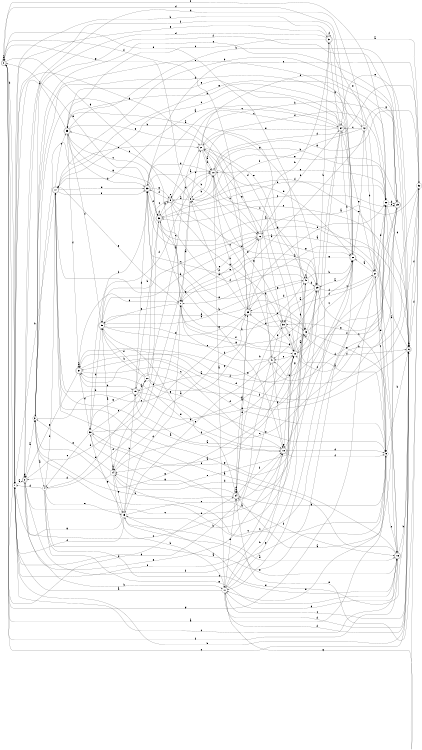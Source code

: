 digraph n35_4 {
__start0 [label="" shape="none"];

rankdir=LR;
size="8,5";

s0 [style="rounded,filled", color="black", fillcolor="white" shape="doublecircle", label="0"];
s1 [style="filled", color="black", fillcolor="white" shape="circle", label="1"];
s2 [style="rounded,filled", color="black", fillcolor="white" shape="doublecircle", label="2"];
s3 [style="filled", color="black", fillcolor="white" shape="circle", label="3"];
s4 [style="filled", color="black", fillcolor="white" shape="circle", label="4"];
s5 [style="filled", color="black", fillcolor="white" shape="circle", label="5"];
s6 [style="rounded,filled", color="black", fillcolor="white" shape="doublecircle", label="6"];
s7 [style="filled", color="black", fillcolor="white" shape="circle", label="7"];
s8 [style="filled", color="black", fillcolor="white" shape="circle", label="8"];
s9 [style="rounded,filled", color="black", fillcolor="white" shape="doublecircle", label="9"];
s10 [style="rounded,filled", color="black", fillcolor="white" shape="doublecircle", label="10"];
s11 [style="filled", color="black", fillcolor="white" shape="circle", label="11"];
s12 [style="filled", color="black", fillcolor="white" shape="circle", label="12"];
s13 [style="filled", color="black", fillcolor="white" shape="circle", label="13"];
s14 [style="filled", color="black", fillcolor="white" shape="circle", label="14"];
s15 [style="filled", color="black", fillcolor="white" shape="circle", label="15"];
s16 [style="rounded,filled", color="black", fillcolor="white" shape="doublecircle", label="16"];
s17 [style="rounded,filled", color="black", fillcolor="white" shape="doublecircle", label="17"];
s18 [style="rounded,filled", color="black", fillcolor="white" shape="doublecircle", label="18"];
s19 [style="rounded,filled", color="black", fillcolor="white" shape="doublecircle", label="19"];
s20 [style="filled", color="black", fillcolor="white" shape="circle", label="20"];
s21 [style="rounded,filled", color="black", fillcolor="white" shape="doublecircle", label="21"];
s22 [style="filled", color="black", fillcolor="white" shape="circle", label="22"];
s23 [style="rounded,filled", color="black", fillcolor="white" shape="doublecircle", label="23"];
s24 [style="rounded,filled", color="black", fillcolor="white" shape="doublecircle", label="24"];
s25 [style="rounded,filled", color="black", fillcolor="white" shape="doublecircle", label="25"];
s26 [style="rounded,filled", color="black", fillcolor="white" shape="doublecircle", label="26"];
s27 [style="filled", color="black", fillcolor="white" shape="circle", label="27"];
s28 [style="rounded,filled", color="black", fillcolor="white" shape="doublecircle", label="28"];
s29 [style="rounded,filled", color="black", fillcolor="white" shape="doublecircle", label="29"];
s30 [style="rounded,filled", color="black", fillcolor="white" shape="doublecircle", label="30"];
s31 [style="rounded,filled", color="black", fillcolor="white" shape="doublecircle", label="31"];
s32 [style="filled", color="black", fillcolor="white" shape="circle", label="32"];
s33 [style="rounded,filled", color="black", fillcolor="white" shape="doublecircle", label="33"];
s34 [style="rounded,filled", color="black", fillcolor="white" shape="doublecircle", label="34"];
s35 [style="rounded,filled", color="black", fillcolor="white" shape="doublecircle", label="35"];
s36 [style="rounded,filled", color="black", fillcolor="white" shape="doublecircle", label="36"];
s37 [style="rounded,filled", color="black", fillcolor="white" shape="doublecircle", label="37"];
s38 [style="filled", color="black", fillcolor="white" shape="circle", label="38"];
s39 [style="rounded,filled", color="black", fillcolor="white" shape="doublecircle", label="39"];
s40 [style="filled", color="black", fillcolor="white" shape="circle", label="40"];
s41 [style="rounded,filled", color="black", fillcolor="white" shape="doublecircle", label="41"];
s42 [style="filled", color="black", fillcolor="white" shape="circle", label="42"];
s0 -> s0 [label="a"];
s0 -> s1 [label="b"];
s0 -> s6 [label="c"];
s0 -> s24 [label="d"];
s0 -> s13 [label="e"];
s0 -> s22 [label="f"];
s0 -> s7 [label="g"];
s1 -> s2 [label="a"];
s1 -> s6 [label="b"];
s1 -> s16 [label="c"];
s1 -> s41 [label="d"];
s1 -> s31 [label="e"];
s1 -> s18 [label="f"];
s1 -> s25 [label="g"];
s2 -> s3 [label="a"];
s2 -> s11 [label="b"];
s2 -> s40 [label="c"];
s2 -> s36 [label="d"];
s2 -> s18 [label="e"];
s2 -> s28 [label="f"];
s2 -> s2 [label="g"];
s3 -> s4 [label="a"];
s3 -> s26 [label="b"];
s3 -> s25 [label="c"];
s3 -> s42 [label="d"];
s3 -> s21 [label="e"];
s3 -> s23 [label="f"];
s3 -> s12 [label="g"];
s4 -> s5 [label="a"];
s4 -> s17 [label="b"];
s4 -> s16 [label="c"];
s4 -> s1 [label="d"];
s4 -> s15 [label="e"];
s4 -> s7 [label="f"];
s4 -> s16 [label="g"];
s5 -> s0 [label="a"];
s5 -> s6 [label="b"];
s5 -> s16 [label="c"];
s5 -> s27 [label="d"];
s5 -> s11 [label="e"];
s5 -> s37 [label="f"];
s5 -> s24 [label="g"];
s6 -> s7 [label="a"];
s6 -> s6 [label="b"];
s6 -> s36 [label="c"];
s6 -> s37 [label="d"];
s6 -> s34 [label="e"];
s6 -> s32 [label="f"];
s6 -> s33 [label="g"];
s7 -> s8 [label="a"];
s7 -> s13 [label="b"];
s7 -> s26 [label="c"];
s7 -> s37 [label="d"];
s7 -> s39 [label="e"];
s7 -> s12 [label="f"];
s7 -> s12 [label="g"];
s8 -> s9 [label="a"];
s8 -> s10 [label="b"];
s8 -> s35 [label="c"];
s8 -> s21 [label="d"];
s8 -> s14 [label="e"];
s8 -> s16 [label="f"];
s8 -> s0 [label="g"];
s9 -> s10 [label="a"];
s9 -> s22 [label="b"];
s9 -> s7 [label="c"];
s9 -> s29 [label="d"];
s9 -> s9 [label="e"];
s9 -> s33 [label="f"];
s9 -> s12 [label="g"];
s10 -> s11 [label="a"];
s10 -> s22 [label="b"];
s10 -> s13 [label="c"];
s10 -> s28 [label="d"];
s10 -> s30 [label="e"];
s10 -> s39 [label="f"];
s10 -> s32 [label="g"];
s11 -> s1 [label="a"];
s11 -> s12 [label="b"];
s11 -> s6 [label="c"];
s11 -> s6 [label="d"];
s11 -> s24 [label="e"];
s11 -> s6 [label="f"];
s11 -> s13 [label="g"];
s12 -> s13 [label="a"];
s12 -> s33 [label="b"];
s12 -> s11 [label="c"];
s12 -> s21 [label="d"];
s12 -> s41 [label="e"];
s12 -> s29 [label="f"];
s12 -> s40 [label="g"];
s13 -> s14 [label="a"];
s13 -> s15 [label="b"];
s13 -> s28 [label="c"];
s13 -> s39 [label="d"];
s13 -> s41 [label="e"];
s13 -> s28 [label="f"];
s13 -> s5 [label="g"];
s14 -> s14 [label="a"];
s14 -> s11 [label="b"];
s14 -> s5 [label="c"];
s14 -> s2 [label="d"];
s14 -> s3 [label="e"];
s14 -> s12 [label="f"];
s14 -> s15 [label="g"];
s15 -> s16 [label="a"];
s15 -> s19 [label="b"];
s15 -> s18 [label="c"];
s15 -> s7 [label="d"];
s15 -> s6 [label="e"];
s15 -> s1 [label="f"];
s15 -> s1 [label="g"];
s16 -> s17 [label="a"];
s16 -> s6 [label="b"];
s16 -> s29 [label="c"];
s16 -> s11 [label="d"];
s16 -> s15 [label="e"];
s16 -> s0 [label="f"];
s16 -> s17 [label="g"];
s17 -> s18 [label="a"];
s17 -> s1 [label="b"];
s17 -> s35 [label="c"];
s17 -> s33 [label="d"];
s17 -> s7 [label="e"];
s17 -> s33 [label="f"];
s17 -> s29 [label="g"];
s18 -> s19 [label="a"];
s18 -> s12 [label="b"];
s18 -> s28 [label="c"];
s18 -> s5 [label="d"];
s18 -> s37 [label="e"];
s18 -> s5 [label="f"];
s18 -> s18 [label="g"];
s19 -> s20 [label="a"];
s19 -> s17 [label="b"];
s19 -> s22 [label="c"];
s19 -> s33 [label="d"];
s19 -> s28 [label="e"];
s19 -> s22 [label="f"];
s19 -> s38 [label="g"];
s20 -> s21 [label="a"];
s20 -> s39 [label="b"];
s20 -> s9 [label="c"];
s20 -> s4 [label="d"];
s20 -> s5 [label="e"];
s20 -> s39 [label="f"];
s20 -> s40 [label="g"];
s21 -> s10 [label="a"];
s21 -> s22 [label="b"];
s21 -> s26 [label="c"];
s21 -> s23 [label="d"];
s21 -> s40 [label="e"];
s21 -> s10 [label="f"];
s21 -> s29 [label="g"];
s22 -> s16 [label="a"];
s22 -> s23 [label="b"];
s22 -> s23 [label="c"];
s22 -> s6 [label="d"];
s22 -> s10 [label="e"];
s22 -> s21 [label="f"];
s22 -> s17 [label="g"];
s23 -> s24 [label="a"];
s23 -> s17 [label="b"];
s23 -> s3 [label="c"];
s23 -> s37 [label="d"];
s23 -> s8 [label="e"];
s23 -> s12 [label="f"];
s23 -> s30 [label="g"];
s24 -> s25 [label="a"];
s24 -> s3 [label="b"];
s24 -> s24 [label="c"];
s24 -> s24 [label="d"];
s24 -> s25 [label="e"];
s24 -> s18 [label="f"];
s24 -> s38 [label="g"];
s25 -> s14 [label="a"];
s25 -> s13 [label="b"];
s25 -> s10 [label="c"];
s25 -> s8 [label="d"];
s25 -> s22 [label="e"];
s25 -> s0 [label="f"];
s25 -> s26 [label="g"];
s26 -> s27 [label="a"];
s26 -> s31 [label="b"];
s26 -> s39 [label="c"];
s26 -> s41 [label="d"];
s26 -> s7 [label="e"];
s26 -> s34 [label="f"];
s26 -> s28 [label="g"];
s27 -> s28 [label="a"];
s27 -> s22 [label="b"];
s27 -> s5 [label="c"];
s27 -> s3 [label="d"];
s27 -> s34 [label="e"];
s27 -> s30 [label="f"];
s27 -> s0 [label="g"];
s28 -> s29 [label="a"];
s28 -> s35 [label="b"];
s28 -> s17 [label="c"];
s28 -> s0 [label="d"];
s28 -> s42 [label="e"];
s28 -> s1 [label="f"];
s28 -> s40 [label="g"];
s29 -> s30 [label="a"];
s29 -> s31 [label="b"];
s29 -> s27 [label="c"];
s29 -> s25 [label="d"];
s29 -> s33 [label="e"];
s29 -> s38 [label="f"];
s29 -> s41 [label="g"];
s30 -> s5 [label="a"];
s30 -> s24 [label="b"];
s30 -> s2 [label="c"];
s30 -> s25 [label="d"];
s30 -> s12 [label="e"];
s30 -> s6 [label="f"];
s30 -> s21 [label="g"];
s31 -> s32 [label="a"];
s31 -> s1 [label="b"];
s31 -> s35 [label="c"];
s31 -> s2 [label="d"];
s31 -> s27 [label="e"];
s31 -> s31 [label="f"];
s31 -> s34 [label="g"];
s32 -> s26 [label="a"];
s32 -> s12 [label="b"];
s32 -> s33 [label="c"];
s32 -> s10 [label="d"];
s32 -> s24 [label="e"];
s32 -> s6 [label="f"];
s32 -> s11 [label="g"];
s33 -> s5 [label="a"];
s33 -> s26 [label="b"];
s33 -> s34 [label="c"];
s33 -> s10 [label="d"];
s33 -> s0 [label="e"];
s33 -> s36 [label="f"];
s33 -> s9 [label="g"];
s34 -> s17 [label="a"];
s34 -> s28 [label="b"];
s34 -> s9 [label="c"];
s34 -> s14 [label="d"];
s34 -> s8 [label="e"];
s34 -> s11 [label="f"];
s34 -> s35 [label="g"];
s35 -> s1 [label="a"];
s35 -> s6 [label="b"];
s35 -> s36 [label="c"];
s35 -> s33 [label="d"];
s35 -> s21 [label="e"];
s35 -> s37 [label="f"];
s35 -> s36 [label="g"];
s36 -> s9 [label="a"];
s36 -> s19 [label="b"];
s36 -> s23 [label="c"];
s36 -> s10 [label="d"];
s36 -> s30 [label="e"];
s36 -> s36 [label="f"];
s36 -> s18 [label="g"];
s37 -> s37 [label="a"];
s37 -> s19 [label="b"];
s37 -> s18 [label="c"];
s37 -> s38 [label="d"];
s37 -> s2 [label="e"];
s37 -> s22 [label="f"];
s37 -> s32 [label="g"];
s38 -> s16 [label="a"];
s38 -> s12 [label="b"];
s38 -> s4 [label="c"];
s38 -> s39 [label="d"];
s38 -> s20 [label="e"];
s38 -> s33 [label="f"];
s38 -> s15 [label="g"];
s39 -> s14 [label="a"];
s39 -> s26 [label="b"];
s39 -> s29 [label="c"];
s39 -> s40 [label="d"];
s39 -> s25 [label="e"];
s39 -> s35 [label="f"];
s39 -> s24 [label="g"];
s40 -> s35 [label="a"];
s40 -> s28 [label="b"];
s40 -> s40 [label="c"];
s40 -> s29 [label="d"];
s40 -> s14 [label="e"];
s40 -> s36 [label="f"];
s40 -> s25 [label="g"];
s41 -> s19 [label="a"];
s41 -> s7 [label="b"];
s41 -> s8 [label="c"];
s41 -> s23 [label="d"];
s41 -> s15 [label="e"];
s41 -> s30 [label="f"];
s41 -> s18 [label="g"];
s42 -> s7 [label="a"];
s42 -> s27 [label="b"];
s42 -> s34 [label="c"];
s42 -> s2 [label="d"];
s42 -> s3 [label="e"];
s42 -> s36 [label="f"];
s42 -> s6 [label="g"];

}